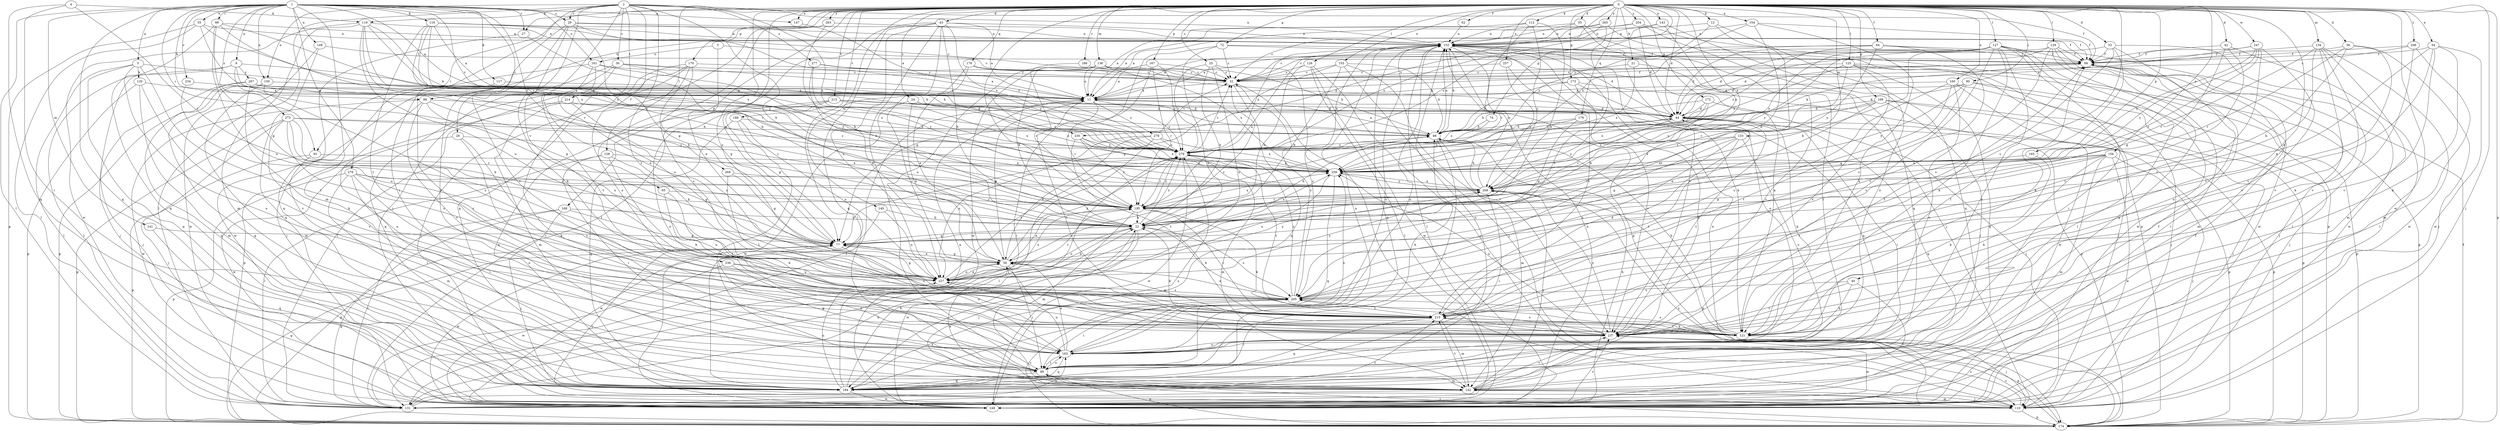 strict digraph  {
0;
1;
2;
3;
4;
5;
9;
11;
12;
21;
22;
24;
25;
27;
28;
29;
30;
32;
33;
35;
36;
40;
42;
43;
44;
54;
55;
56;
62;
64;
65;
66;
72;
74;
77;
86;
88;
90;
93;
98;
99;
110;
112;
117;
118;
119;
120;
121;
125;
126;
127;
128;
129;
131;
133;
134;
136;
140;
141;
142;
143;
147;
149;
150;
152;
154;
155;
156;
160;
161;
163;
165;
167;
168;
169;
170;
172;
173;
174;
176;
178;
184;
186;
188;
195;
204;
205;
206;
213;
214;
215;
227;
230;
234;
236;
237;
247;
248;
257;
258;
263;
265;
267;
268;
269;
273;
276;
277;
278;
279;
0 -> 12  [label=b];
0 -> 21  [label=b];
0 -> 24  [label=c];
0 -> 25  [label=c];
0 -> 27  [label=c];
0 -> 33  [label=d];
0 -> 35  [label=d];
0 -> 36  [label=d];
0 -> 40  [label=d];
0 -> 42  [label=d];
0 -> 43  [label=d];
0 -> 44  [label=d];
0 -> 54  [label=e];
0 -> 62  [label=f];
0 -> 64  [label=f];
0 -> 72  [label=g];
0 -> 74  [label=g];
0 -> 77  [label=g];
0 -> 86  [label=h];
0 -> 90  [label=i];
0 -> 93  [label=i];
0 -> 110  [label=j];
0 -> 112  [label=k];
0 -> 125  [label=l];
0 -> 126  [label=l];
0 -> 127  [label=l];
0 -> 128  [label=l];
0 -> 129  [label=l];
0 -> 133  [label=m];
0 -> 134  [label=m];
0 -> 136  [label=m];
0 -> 140  [label=m];
0 -> 143  [label=n];
0 -> 147  [label=n];
0 -> 154  [label=o];
0 -> 155  [label=o];
0 -> 156  [label=o];
0 -> 160  [label=o];
0 -> 165  [label=p];
0 -> 167  [label=p];
0 -> 168  [label=p];
0 -> 169  [label=p];
0 -> 170  [label=p];
0 -> 172  [label=p];
0 -> 173  [label=p];
0 -> 174  [label=p];
0 -> 176  [label=q];
0 -> 178  [label=q];
0 -> 186  [label=r];
0 -> 188  [label=r];
0 -> 195  [label=r];
0 -> 204  [label=s];
0 -> 205  [label=s];
0 -> 206  [label=t];
0 -> 213  [label=t];
0 -> 227  [label=u];
0 -> 230  [label=v];
0 -> 247  [label=w];
0 -> 248  [label=w];
0 -> 257  [label=x];
0 -> 258  [label=x];
0 -> 263  [label=y];
0 -> 265  [label=y];
1 -> 5  [label=a];
1 -> 9  [label=a];
1 -> 11  [label=a];
1 -> 27  [label=c];
1 -> 28  [label=c];
1 -> 29  [label=c];
1 -> 55  [label=e];
1 -> 86  [label=h];
1 -> 93  [label=i];
1 -> 98  [label=i];
1 -> 117  [label=k];
1 -> 118  [label=k];
1 -> 131  [label=l];
1 -> 141  [label=m];
1 -> 142  [label=m];
1 -> 147  [label=n];
1 -> 149  [label=n];
1 -> 150  [label=n];
1 -> 161  [label=o];
1 -> 184  [label=q];
1 -> 230  [label=v];
1 -> 234  [label=v];
1 -> 269  [label=z];
1 -> 273  [label=z];
1 -> 276  [label=z];
2 -> 22  [label=b];
2 -> 29  [label=c];
2 -> 30  [label=c];
2 -> 65  [label=f];
2 -> 66  [label=f];
2 -> 99  [label=i];
2 -> 110  [label=j];
2 -> 119  [label=k];
2 -> 131  [label=l];
2 -> 150  [label=n];
2 -> 152  [label=n];
2 -> 214  [label=t];
2 -> 215  [label=t];
2 -> 236  [label=v];
2 -> 258  [label=x];
2 -> 277  [label=z];
3 -> 32  [label=c];
3 -> 56  [label=e];
3 -> 161  [label=o];
4 -> 99  [label=i];
4 -> 119  [label=k];
4 -> 184  [label=q];
4 -> 195  [label=r];
5 -> 88  [label=h];
5 -> 120  [label=k];
5 -> 131  [label=l];
5 -> 163  [label=o];
5 -> 184  [label=q];
5 -> 215  [label=t];
9 -> 22  [label=b];
9 -> 77  [label=g];
9 -> 88  [label=h];
9 -> 110  [label=j];
9 -> 131  [label=l];
9 -> 267  [label=y];
11 -> 44  [label=d];
11 -> 131  [label=l];
11 -> 195  [label=r];
11 -> 237  [label=v];
11 -> 278  [label=z];
11 -> 279  [label=z];
12 -> 152  [label=n];
12 -> 184  [label=q];
12 -> 205  [label=s];
12 -> 279  [label=z];
21 -> 32  [label=c];
21 -> 237  [label=v];
21 -> 258  [label=x];
22 -> 77  [label=g];
22 -> 88  [label=h];
22 -> 110  [label=j];
22 -> 205  [label=s];
22 -> 227  [label=u];
22 -> 248  [label=w];
22 -> 258  [label=x];
22 -> 279  [label=z];
24 -> 44  [label=d];
24 -> 56  [label=e];
24 -> 248  [label=w];
24 -> 258  [label=x];
25 -> 22  [label=b];
25 -> 32  [label=c];
25 -> 205  [label=s];
25 -> 227  [label=u];
25 -> 279  [label=z];
27 -> 22  [label=b];
27 -> 184  [label=q];
28 -> 121  [label=k];
28 -> 237  [label=v];
28 -> 248  [label=w];
28 -> 279  [label=z];
29 -> 66  [label=f];
29 -> 77  [label=g];
29 -> 121  [label=k];
29 -> 152  [label=n];
29 -> 163  [label=o];
29 -> 237  [label=v];
29 -> 279  [label=z];
30 -> 32  [label=c];
30 -> 184  [label=q];
30 -> 195  [label=r];
30 -> 227  [label=u];
30 -> 248  [label=w];
30 -> 279  [label=z];
32 -> 11  [label=a];
32 -> 66  [label=f];
32 -> 110  [label=j];
32 -> 184  [label=q];
33 -> 32  [label=c];
33 -> 66  [label=f];
33 -> 121  [label=k];
33 -> 163  [label=o];
33 -> 205  [label=s];
33 -> 248  [label=w];
35 -> 32  [label=c];
35 -> 99  [label=i];
35 -> 152  [label=n];
35 -> 237  [label=v];
36 -> 22  [label=b];
36 -> 66  [label=f];
36 -> 110  [label=j];
36 -> 195  [label=r];
36 -> 215  [label=t];
40 -> 121  [label=k];
40 -> 131  [label=l];
40 -> 205  [label=s];
40 -> 237  [label=v];
42 -> 66  [label=f];
42 -> 77  [label=g];
42 -> 131  [label=l];
42 -> 215  [label=t];
43 -> 11  [label=a];
43 -> 22  [label=b];
43 -> 99  [label=i];
43 -> 131  [label=l];
43 -> 152  [label=n];
43 -> 184  [label=q];
43 -> 227  [label=u];
43 -> 237  [label=v];
43 -> 279  [label=z];
44 -> 88  [label=h];
44 -> 99  [label=i];
44 -> 121  [label=k];
44 -> 174  [label=p];
44 -> 184  [label=q];
44 -> 195  [label=r];
44 -> 237  [label=v];
44 -> 268  [label=y];
54 -> 56  [label=e];
54 -> 66  [label=f];
54 -> 121  [label=k];
54 -> 215  [label=t];
54 -> 237  [label=v];
54 -> 248  [label=w];
55 -> 131  [label=l];
55 -> 152  [label=n];
55 -> 174  [label=p];
55 -> 258  [label=x];
55 -> 279  [label=z];
56 -> 11  [label=a];
56 -> 32  [label=c];
56 -> 77  [label=g];
56 -> 99  [label=i];
56 -> 227  [label=u];
56 -> 268  [label=y];
56 -> 279  [label=z];
62 -> 152  [label=n];
64 -> 11  [label=a];
64 -> 32  [label=c];
64 -> 44  [label=d];
64 -> 66  [label=f];
64 -> 131  [label=l];
64 -> 205  [label=s];
64 -> 268  [label=y];
65 -> 121  [label=k];
65 -> 195  [label=r];
65 -> 215  [label=t];
66 -> 32  [label=c];
66 -> 44  [label=d];
66 -> 88  [label=h];
66 -> 110  [label=j];
66 -> 142  [label=m];
72 -> 32  [label=c];
72 -> 44  [label=d];
72 -> 66  [label=f];
72 -> 77  [label=g];
72 -> 227  [label=u];
74 -> 88  [label=h];
74 -> 279  [label=z];
77 -> 56  [label=e];
77 -> 110  [label=j];
77 -> 163  [label=o];
77 -> 248  [label=w];
86 -> 44  [label=d];
86 -> 163  [label=o];
86 -> 195  [label=r];
86 -> 227  [label=u];
86 -> 237  [label=v];
86 -> 248  [label=w];
88 -> 11  [label=a];
88 -> 44  [label=d];
88 -> 99  [label=i];
88 -> 142  [label=m];
88 -> 152  [label=n];
88 -> 279  [label=z];
90 -> 11  [label=a];
90 -> 44  [label=d];
90 -> 77  [label=g];
90 -> 110  [label=j];
90 -> 174  [label=p];
90 -> 268  [label=y];
93 -> 99  [label=i];
93 -> 174  [label=p];
93 -> 258  [label=x];
98 -> 77  [label=g];
98 -> 152  [label=n];
98 -> 184  [label=q];
98 -> 227  [label=u];
98 -> 258  [label=x];
98 -> 279  [label=z];
99 -> 77  [label=g];
99 -> 142  [label=m];
99 -> 152  [label=n];
99 -> 163  [label=o];
99 -> 174  [label=p];
99 -> 184  [label=q];
110 -> 142  [label=m];
110 -> 174  [label=p];
110 -> 237  [label=v];
112 -> 11  [label=a];
112 -> 22  [label=b];
112 -> 152  [label=n];
112 -> 195  [label=r];
112 -> 268  [label=y];
117 -> 11  [label=a];
117 -> 237  [label=v];
118 -> 11  [label=a];
118 -> 32  [label=c];
118 -> 66  [label=f];
118 -> 152  [label=n];
118 -> 195  [label=r];
118 -> 215  [label=t];
118 -> 268  [label=y];
118 -> 279  [label=z];
119 -> 88  [label=h];
119 -> 142  [label=m];
119 -> 152  [label=n];
119 -> 195  [label=r];
119 -> 227  [label=u];
119 -> 248  [label=w];
119 -> 258  [label=x];
119 -> 268  [label=y];
120 -> 11  [label=a];
120 -> 142  [label=m];
120 -> 174  [label=p];
120 -> 237  [label=v];
121 -> 22  [label=b];
121 -> 66  [label=f];
121 -> 88  [label=h];
121 -> 110  [label=j];
121 -> 152  [label=n];
121 -> 205  [label=s];
121 -> 215  [label=t];
125 -> 32  [label=c];
125 -> 110  [label=j];
125 -> 174  [label=p];
125 -> 184  [label=q];
125 -> 195  [label=r];
125 -> 237  [label=v];
125 -> 279  [label=z];
126 -> 22  [label=b];
126 -> 32  [label=c];
126 -> 110  [label=j];
126 -> 131  [label=l];
126 -> 248  [label=w];
127 -> 22  [label=b];
127 -> 44  [label=d];
127 -> 66  [label=f];
127 -> 99  [label=i];
127 -> 121  [label=k];
127 -> 131  [label=l];
127 -> 163  [label=o];
127 -> 237  [label=v];
127 -> 248  [label=w];
127 -> 258  [label=x];
127 -> 268  [label=y];
127 -> 279  [label=z];
128 -> 77  [label=g];
128 -> 99  [label=i];
128 -> 121  [label=k];
128 -> 131  [label=l];
128 -> 258  [label=x];
129 -> 11  [label=a];
129 -> 44  [label=d];
129 -> 66  [label=f];
129 -> 131  [label=l];
129 -> 184  [label=q];
129 -> 215  [label=t];
129 -> 248  [label=w];
131 -> 22  [label=b];
131 -> 66  [label=f];
131 -> 77  [label=g];
131 -> 152  [label=n];
131 -> 163  [label=o];
131 -> 215  [label=t];
131 -> 237  [label=v];
133 -> 77  [label=g];
133 -> 163  [label=o];
133 -> 205  [label=s];
133 -> 215  [label=t];
133 -> 258  [label=x];
133 -> 279  [label=z];
134 -> 66  [label=f];
134 -> 121  [label=k];
134 -> 142  [label=m];
134 -> 195  [label=r];
134 -> 205  [label=s];
134 -> 237  [label=v];
134 -> 248  [label=w];
136 -> 11  [label=a];
136 -> 22  [label=b];
136 -> 32  [label=c];
136 -> 88  [label=h];
136 -> 227  [label=u];
136 -> 248  [label=w];
136 -> 258  [label=x];
140 -> 22  [label=b];
140 -> 227  [label=u];
140 -> 248  [label=w];
141 -> 77  [label=g];
141 -> 184  [label=q];
142 -> 56  [label=e];
142 -> 66  [label=f];
142 -> 110  [label=j];
142 -> 131  [label=l];
142 -> 152  [label=n];
142 -> 215  [label=t];
142 -> 237  [label=v];
142 -> 268  [label=y];
143 -> 152  [label=n];
143 -> 163  [label=o];
143 -> 258  [label=x];
143 -> 279  [label=z];
147 -> 11  [label=a];
149 -> 66  [label=f];
149 -> 184  [label=q];
149 -> 248  [label=w];
150 -> 11  [label=a];
150 -> 142  [label=m];
150 -> 174  [label=p];
150 -> 184  [label=q];
150 -> 205  [label=s];
152 -> 66  [label=f];
152 -> 88  [label=h];
152 -> 110  [label=j];
152 -> 121  [label=k];
152 -> 131  [label=l];
152 -> 163  [label=o];
152 -> 174  [label=p];
152 -> 184  [label=q];
152 -> 215  [label=t];
154 -> 22  [label=b];
154 -> 66  [label=f];
154 -> 121  [label=k];
154 -> 152  [label=n];
154 -> 279  [label=z];
155 -> 22  [label=b];
155 -> 32  [label=c];
155 -> 77  [label=g];
155 -> 88  [label=h];
155 -> 110  [label=j];
155 -> 237  [label=v];
156 -> 77  [label=g];
156 -> 110  [label=j];
156 -> 121  [label=k];
156 -> 142  [label=m];
156 -> 195  [label=r];
156 -> 215  [label=t];
156 -> 248  [label=w];
156 -> 258  [label=x];
160 -> 11  [label=a];
160 -> 110  [label=j];
160 -> 163  [label=o];
160 -> 205  [label=s];
160 -> 215  [label=t];
160 -> 248  [label=w];
161 -> 32  [label=c];
161 -> 56  [label=e];
161 -> 110  [label=j];
161 -> 215  [label=t];
161 -> 268  [label=y];
163 -> 56  [label=e];
163 -> 88  [label=h];
163 -> 99  [label=i];
163 -> 152  [label=n];
163 -> 184  [label=q];
163 -> 227  [label=u];
163 -> 258  [label=x];
165 -> 121  [label=k];
165 -> 258  [label=x];
167 -> 11  [label=a];
167 -> 32  [label=c];
167 -> 131  [label=l];
167 -> 195  [label=r];
167 -> 279  [label=z];
168 -> 22  [label=b];
168 -> 110  [label=j];
168 -> 131  [label=l];
168 -> 174  [label=p];
168 -> 227  [label=u];
169 -> 44  [label=d];
169 -> 56  [label=e];
169 -> 99  [label=i];
169 -> 110  [label=j];
169 -> 174  [label=p];
169 -> 258  [label=x];
169 -> 268  [label=y];
170 -> 32  [label=c];
170 -> 77  [label=g];
170 -> 99  [label=i];
170 -> 110  [label=j];
170 -> 131  [label=l];
170 -> 205  [label=s];
172 -> 22  [label=b];
172 -> 44  [label=d];
172 -> 88  [label=h];
172 -> 110  [label=j];
172 -> 258  [label=x];
173 -> 11  [label=a];
173 -> 88  [label=h];
173 -> 174  [label=p];
173 -> 184  [label=q];
173 -> 237  [label=v];
174 -> 66  [label=f];
174 -> 77  [label=g];
174 -> 99  [label=i];
174 -> 205  [label=s];
174 -> 237  [label=v];
174 -> 268  [label=y];
176 -> 77  [label=g];
176 -> 88  [label=h];
176 -> 174  [label=p];
176 -> 258  [label=x];
178 -> 32  [label=c];
178 -> 44  [label=d];
178 -> 56  [label=e];
178 -> 99  [label=i];
184 -> 11  [label=a];
184 -> 22  [label=b];
184 -> 152  [label=n];
184 -> 205  [label=s];
184 -> 227  [label=u];
184 -> 248  [label=w];
186 -> 32  [label=c];
186 -> 195  [label=r];
188 -> 88  [label=h];
188 -> 142  [label=m];
188 -> 184  [label=q];
188 -> 227  [label=u];
195 -> 22  [label=b];
195 -> 56  [label=e];
195 -> 121  [label=k];
195 -> 142  [label=m];
195 -> 152  [label=n];
195 -> 215  [label=t];
195 -> 227  [label=u];
195 -> 258  [label=x];
195 -> 279  [label=z];
204 -> 11  [label=a];
204 -> 44  [label=d];
204 -> 152  [label=n];
204 -> 174  [label=p];
204 -> 184  [label=q];
205 -> 22  [label=b];
205 -> 32  [label=c];
205 -> 56  [label=e];
205 -> 99  [label=i];
205 -> 215  [label=t];
205 -> 279  [label=z];
206 -> 32  [label=c];
206 -> 66  [label=f];
206 -> 142  [label=m];
206 -> 237  [label=v];
213 -> 44  [label=d];
213 -> 77  [label=g];
213 -> 163  [label=o];
213 -> 184  [label=q];
213 -> 258  [label=x];
213 -> 279  [label=z];
214 -> 44  [label=d];
214 -> 142  [label=m];
214 -> 174  [label=p];
214 -> 227  [label=u];
215 -> 44  [label=d];
215 -> 56  [label=e];
215 -> 99  [label=i];
215 -> 121  [label=k];
215 -> 142  [label=m];
215 -> 184  [label=q];
215 -> 237  [label=v];
227 -> 22  [label=b];
227 -> 56  [label=e];
227 -> 77  [label=g];
227 -> 195  [label=r];
227 -> 205  [label=s];
227 -> 268  [label=y];
227 -> 279  [label=z];
230 -> 195  [label=r];
230 -> 215  [label=t];
230 -> 258  [label=x];
230 -> 268  [label=y];
230 -> 279  [label=z];
234 -> 11  [label=a];
234 -> 227  [label=u];
236 -> 163  [label=o];
236 -> 205  [label=s];
236 -> 227  [label=u];
236 -> 248  [label=w];
237 -> 66  [label=f];
237 -> 163  [label=o];
237 -> 174  [label=p];
237 -> 205  [label=s];
237 -> 248  [label=w];
237 -> 258  [label=x];
237 -> 268  [label=y];
247 -> 11  [label=a];
247 -> 66  [label=f];
247 -> 195  [label=r];
247 -> 215  [label=t];
247 -> 237  [label=v];
247 -> 258  [label=x];
247 -> 268  [label=y];
248 -> 88  [label=h];
248 -> 152  [label=n];
248 -> 279  [label=z];
257 -> 32  [label=c];
257 -> 163  [label=o];
257 -> 268  [label=y];
258 -> 152  [label=n];
258 -> 184  [label=q];
258 -> 227  [label=u];
258 -> 268  [label=y];
263 -> 22  [label=b];
263 -> 152  [label=n];
263 -> 163  [label=o];
263 -> 184  [label=q];
265 -> 11  [label=a];
265 -> 152  [label=n];
265 -> 174  [label=p];
265 -> 205  [label=s];
265 -> 279  [label=z];
267 -> 11  [label=a];
267 -> 44  [label=d];
267 -> 110  [label=j];
267 -> 121  [label=k];
267 -> 184  [label=q];
267 -> 279  [label=z];
268 -> 88  [label=h];
268 -> 99  [label=i];
268 -> 152  [label=n];
268 -> 174  [label=p];
268 -> 195  [label=r];
268 -> 258  [label=x];
269 -> 77  [label=g];
269 -> 215  [label=t];
269 -> 268  [label=y];
273 -> 22  [label=b];
273 -> 88  [label=h];
273 -> 110  [label=j];
273 -> 174  [label=p];
273 -> 195  [label=r];
273 -> 205  [label=s];
273 -> 237  [label=v];
273 -> 279  [label=z];
276 -> 22  [label=b];
276 -> 99  [label=i];
276 -> 142  [label=m];
276 -> 163  [label=o];
276 -> 174  [label=p];
276 -> 205  [label=s];
276 -> 268  [label=y];
277 -> 11  [label=a];
277 -> 32  [label=c];
277 -> 56  [label=e];
277 -> 268  [label=y];
278 -> 32  [label=c];
278 -> 56  [label=e];
278 -> 131  [label=l];
278 -> 227  [label=u];
278 -> 258  [label=x];
278 -> 279  [label=z];
279 -> 32  [label=c];
279 -> 131  [label=l];
279 -> 142  [label=m];
279 -> 152  [label=n];
279 -> 195  [label=r];
279 -> 215  [label=t];
279 -> 248  [label=w];
279 -> 258  [label=x];
}

